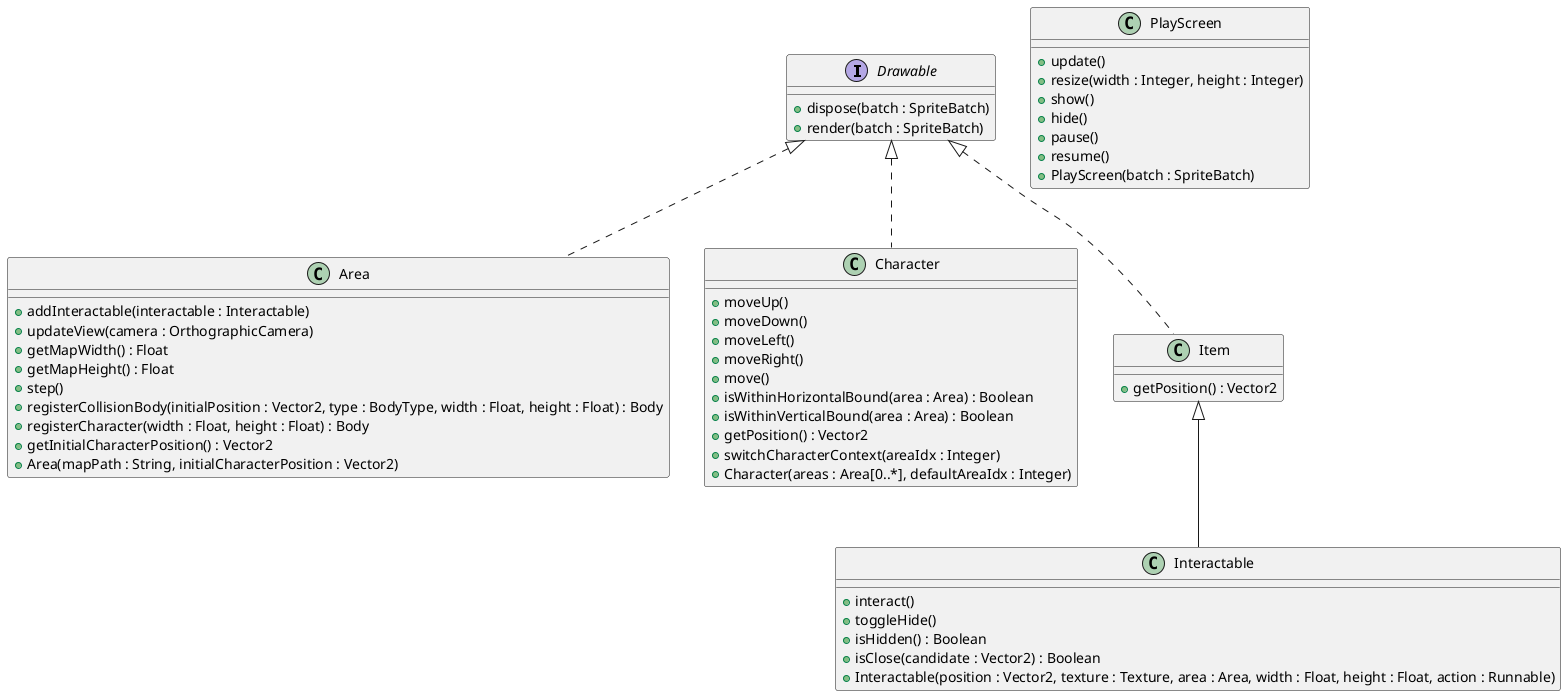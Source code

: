 @startuml
'https://plantuml.com/class-diagram

interface Drawable {
    +dispose(batch : SpriteBatch)
    +render(batch : SpriteBatch)
}

class Area {
    +addInteractable(interactable : Interactable)
    +updateView(camera : OrthographicCamera)
    +getMapWidth() : Float
    +getMapHeight() : Float
    +step()
    +registerCollisionBody(initialPosition : Vector2, type : BodyType, width : Float, height : Float) : Body
    +registerCharacter(width : Float, height : Float) : Body
    +getInitialCharacterPosition() : Vector2
    +Area(mapPath : String, initialCharacterPosition : Vector2)
}

class Character {
    +moveUp()
    +moveDown()
    +moveLeft()
    +moveRight()
    +move()
    +isWithinHorizontalBound(area : Area) : Boolean
    +isWithinVerticalBound(area : Area) : Boolean
    +getPosition() : Vector2
    +switchCharacterContext(areaIdx : Integer)
    +Character(areas : Area[0..*], defaultAreaIdx : Integer)
}

class Item {
    +getPosition() : Vector2
}

class Interactable {
    +interact()
    +toggleHide()
    +isHidden() : Boolean
    +isClose(candidate : Vector2) : Boolean
    +Interactable(position : Vector2, texture : Texture, area : Area, width : Float, height : Float, action : Runnable)
}

class PlayScreen {
    +update()
    +resize(width : Integer, height : Integer)
    +show()
    +hide()
    +pause()
    +resume()
    +PlayScreen(batch : SpriteBatch)
}


Drawable <|.. Area
Drawable <|.. Character
Drawable <|.. Item
Item <|-- Interactable

@enduml
